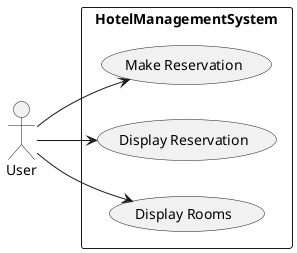 @startuml

left to right direction
actor User

rectangle HotelManagementSystem {
    usecase "Make Reservation" as UC1
    usecase "Display Reservation" as UC2
    usecase "Display Rooms" as UC3

    User --> UC1
    User --> UC2
    User --> UC3
}
@enduml